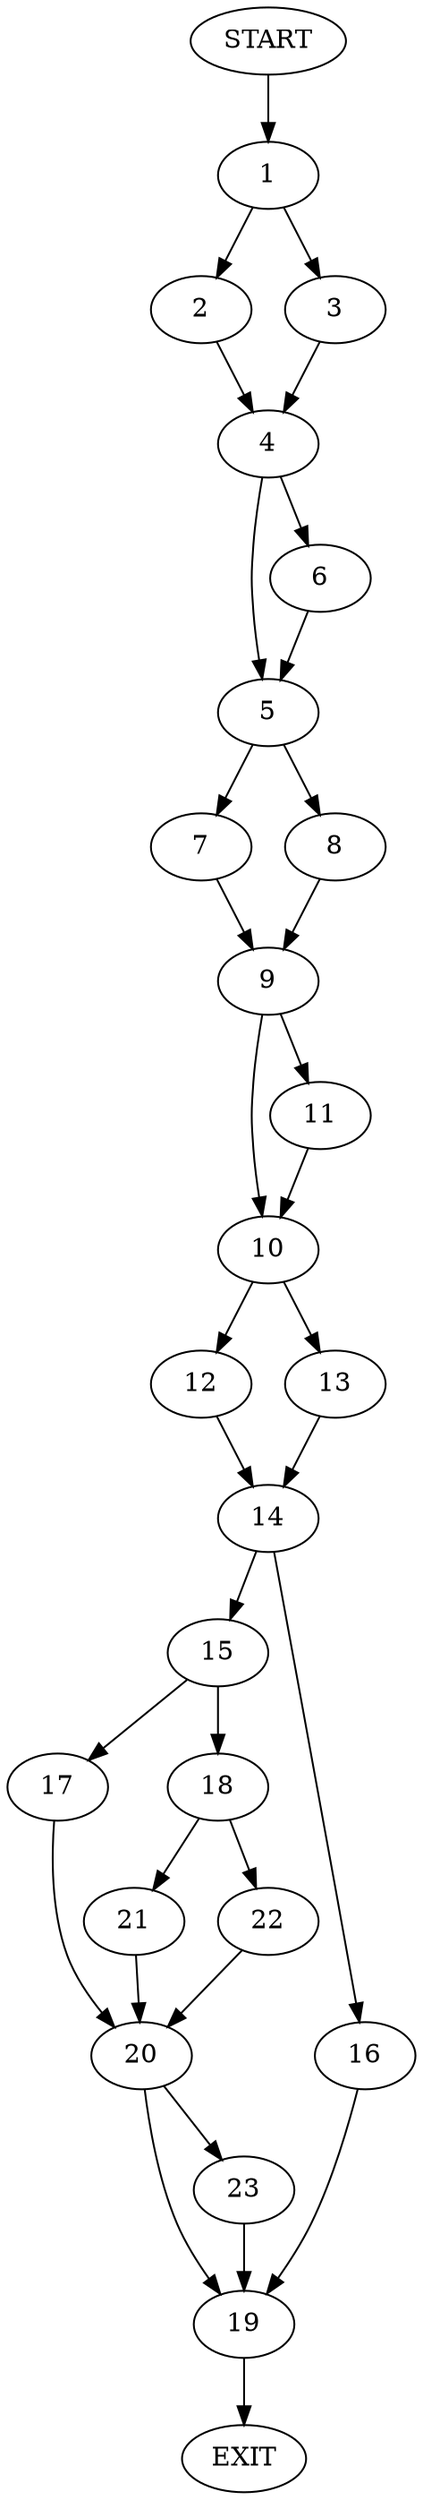 digraph {
0 [label="START"]
24 [label="EXIT"]
0 -> 1
1 -> 2
1 -> 3
2 -> 4
3 -> 4
4 -> 5
4 -> 6
5 -> 7
5 -> 8
6 -> 5
8 -> 9
7 -> 9
9 -> 10
9 -> 11
11 -> 10
10 -> 12
10 -> 13
12 -> 14
13 -> 14
14 -> 15
14 -> 16
15 -> 17
15 -> 18
16 -> 19
19 -> 24
17 -> 20
18 -> 21
18 -> 22
20 -> 19
20 -> 23
22 -> 20
21 -> 20
23 -> 19
}
